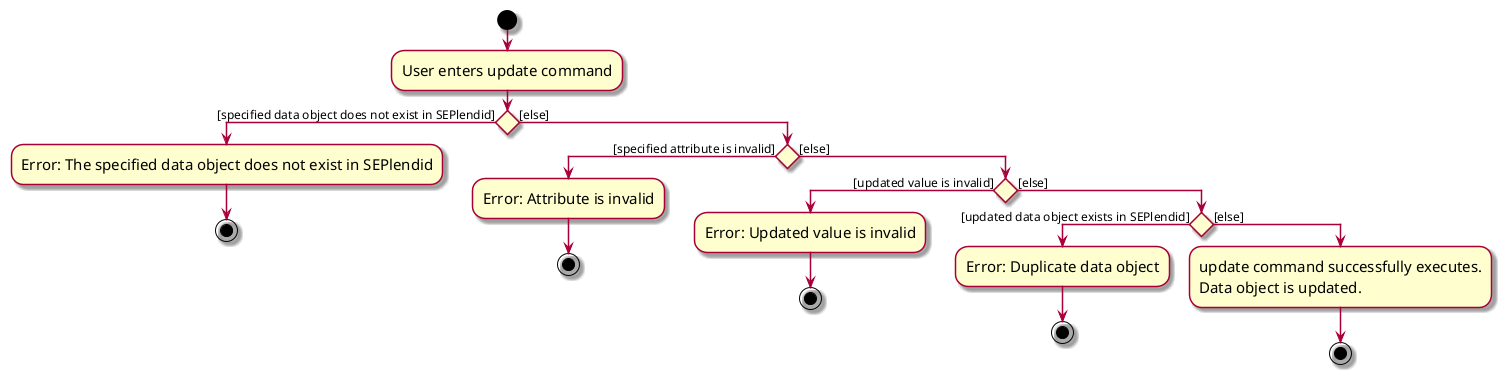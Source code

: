 @startuml
skin rose
skinparam ActivityFontSize 15
skinparam ArrowFontSize 12
start
:User enters update command;

if () then ([specified data object does not exist in SEPlendid])
    -Error: The specified data object does not exist in SEPlendid
    stop
else ([else])
    if () then ([specified attribute is invalid])
        -Error: Attribute is invalid
        stop
    else ([else])
        if () then ([updated value is invalid])
            -Error: Updated value is invalid
                stop
        else ([else])
            if () then ([updated data object exists in SEPlendid])
                -Error: Duplicate data object
                stop
            else ([else])
                -update command successfully executes.\nData object is updated.
stop
@enduml
